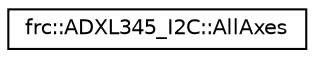 digraph "Graphical Class Hierarchy"
{
  edge [fontname="Helvetica",fontsize="10",labelfontname="Helvetica",labelfontsize="10"];
  node [fontname="Helvetica",fontsize="10",shape=record];
  rankdir="LR";
  Node1 [label="frc::ADXL345_I2C::AllAxes",height=0.2,width=0.4,color="black", fillcolor="white", style="filled",URL="$structfrc_1_1ADXL345__I2C_1_1AllAxes.html"];
}
